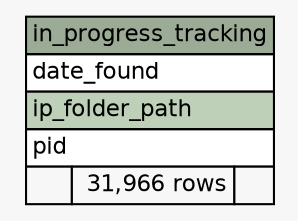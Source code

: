// dot 2.2.1 on Windows 10 10.0
// SchemaSpy rev 590
digraph "in_progress_tracking" {
  graph [
    rankdir="RL"
    bgcolor="#f7f7f7"
    nodesep="0.18"
    ranksep="0.46"
    fontname="Helvetica"
    fontsize="11"
  ];
  node [
    fontname="Helvetica"
    fontsize="11"
    shape="plaintext"
  ];
  edge [
    arrowsize="0.8"
  ];
  "in_progress_tracking" [
    label=<
    <TABLE BORDER="0" CELLBORDER="1" CELLSPACING="0" BGCOLOR="#ffffff">
      <TR><TD COLSPAN="3" BGCOLOR="#9bab96" ALIGN="CENTER">in_progress_tracking</TD></TR>
      <TR><TD PORT="date_found" COLSPAN="3" ALIGN="LEFT">date_found</TD></TR>
      <TR><TD PORT="ip_folder_path" COLSPAN="3" BGCOLOR="#bed1b8" ALIGN="LEFT">ip_folder_path</TD></TR>
      <TR><TD PORT="pid" COLSPAN="3" ALIGN="LEFT">pid</TD></TR>
      <TR><TD ALIGN="LEFT" BGCOLOR="#f7f7f7">  </TD><TD ALIGN="RIGHT" BGCOLOR="#f7f7f7">31,966 rows</TD><TD ALIGN="RIGHT" BGCOLOR="#f7f7f7">  </TD></TR>
    </TABLE>>
    URL="tables/in_progress_tracking.html"
    tooltip="in_progress_tracking"
  ];
}
